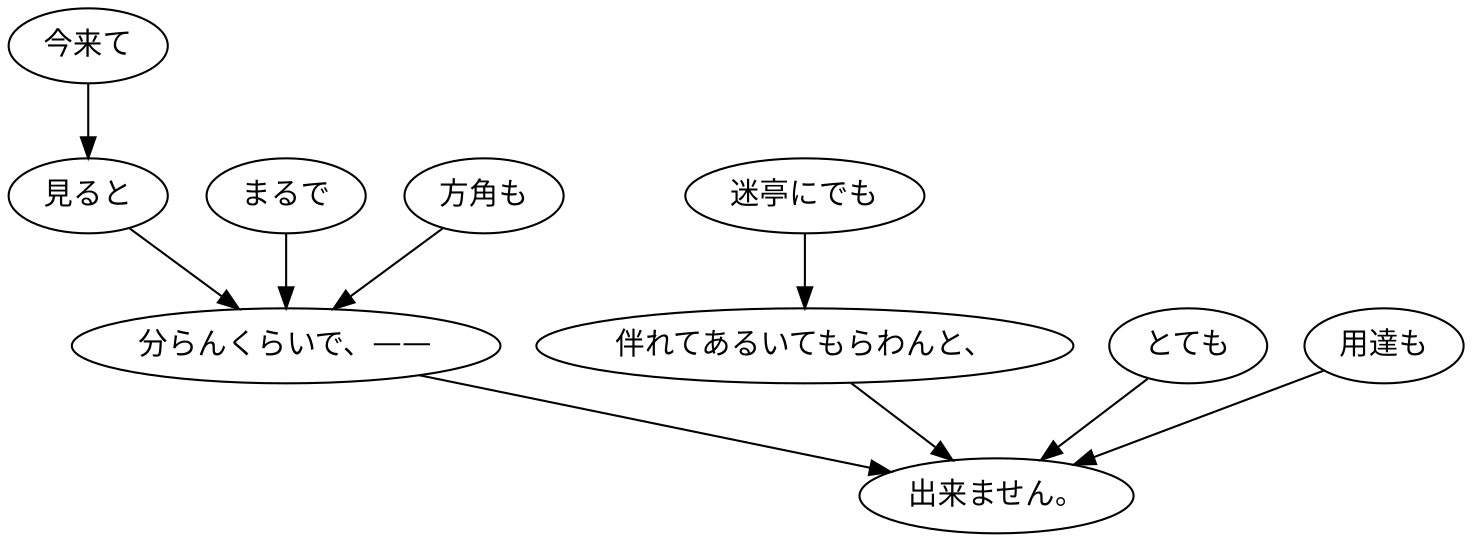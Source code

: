 digraph graph5909 {
	node0 [label="今来て"];
	node1 [label="見ると"];
	node2 [label="まるで"];
	node3 [label="方角も"];
	node4 [label="分らんくらいで、——"];
	node5 [label="迷亭にでも"];
	node6 [label="伴れてあるいてもらわんと、"];
	node7 [label="とても"];
	node8 [label="用達も"];
	node9 [label="出来ません。"];
	node0 -> node1;
	node1 -> node4;
	node2 -> node4;
	node3 -> node4;
	node4 -> node9;
	node5 -> node6;
	node6 -> node9;
	node7 -> node9;
	node8 -> node9;
}
